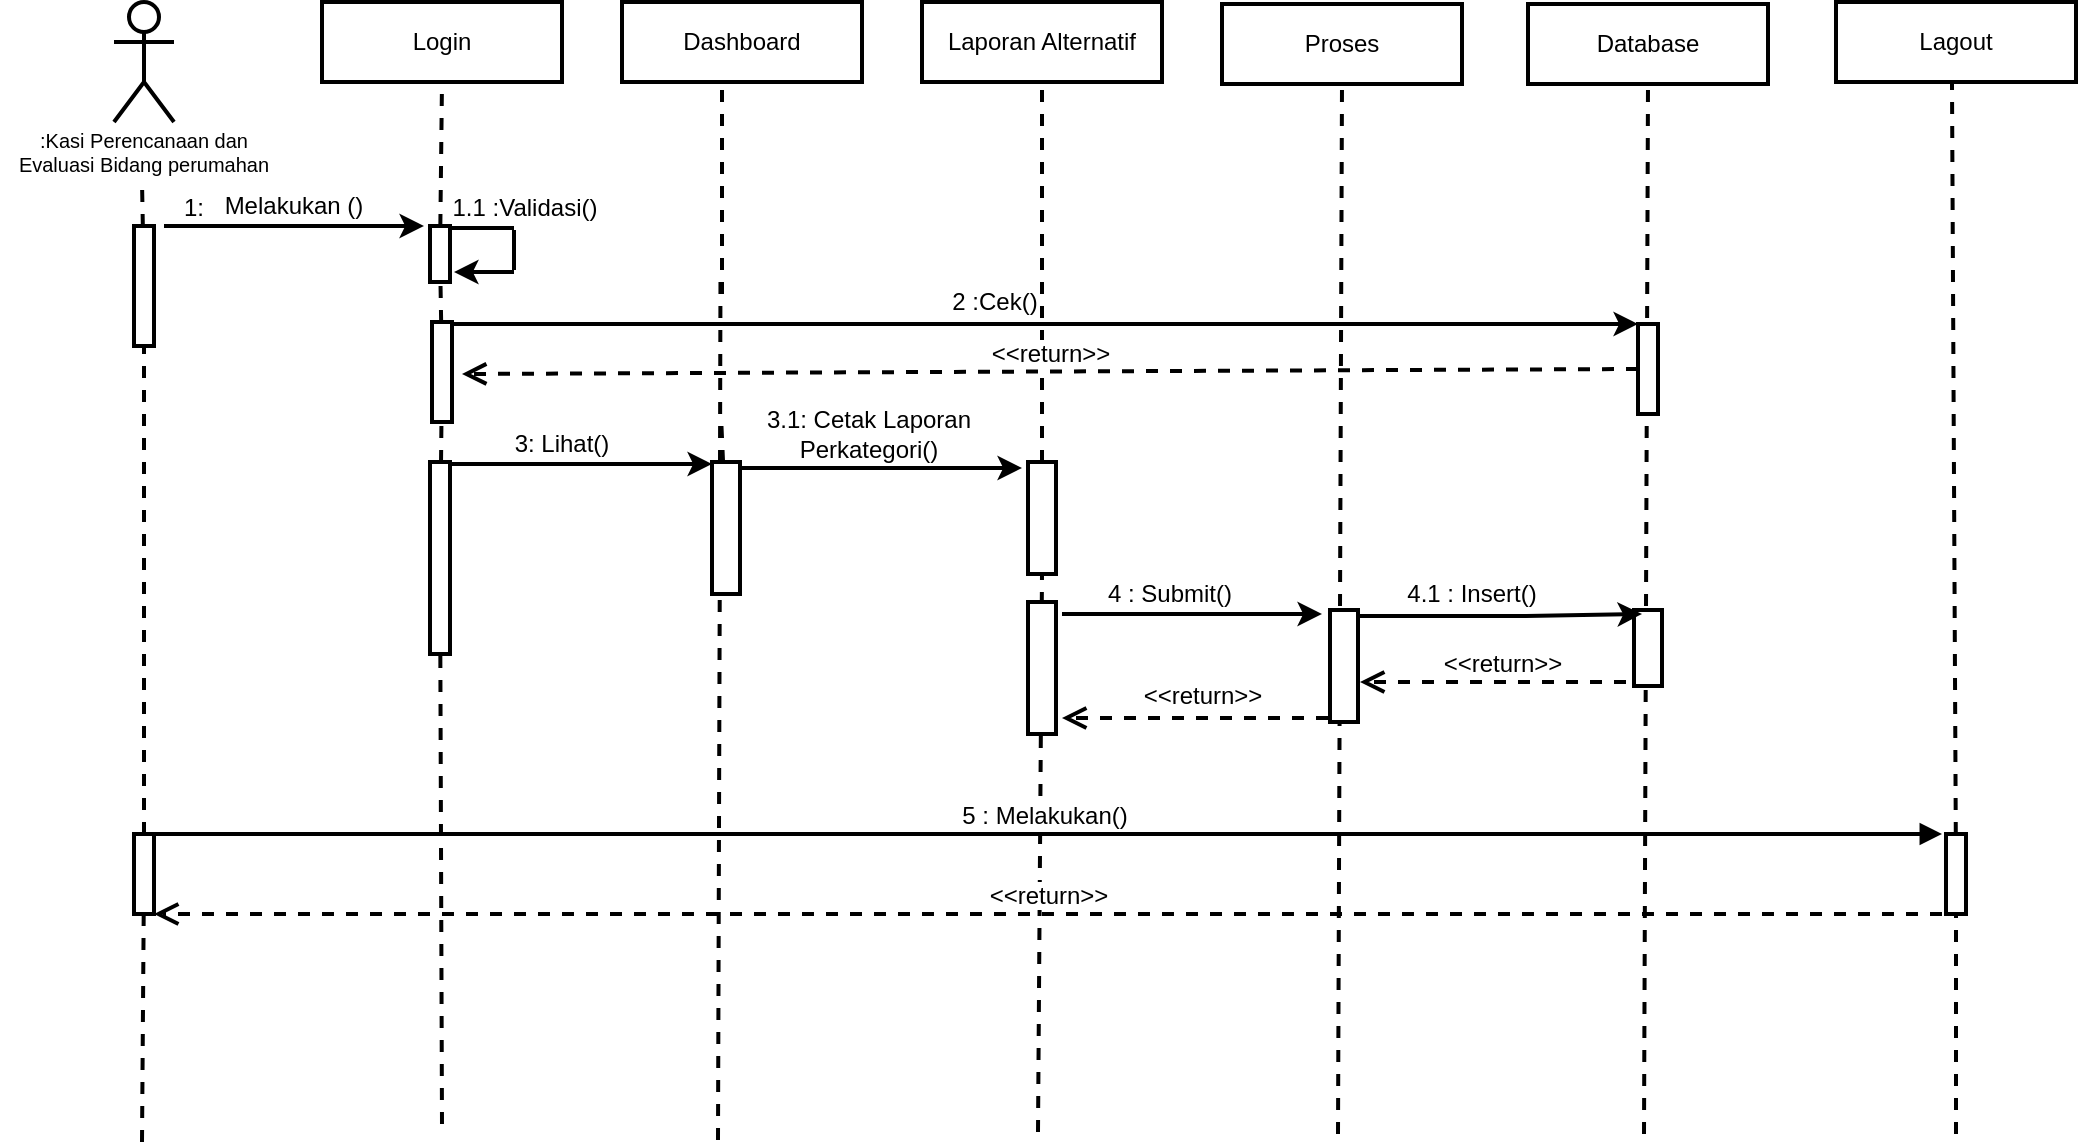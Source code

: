 <mxfile version="20.8.13" type="device"><diagram id="mwbmIbtgO72eERO2rOkA" name="Halaman-1"><mxGraphModel dx="818" dy="820" grid="1" gridSize="10" guides="1" tooltips="1" connect="1" arrows="1" fold="1" page="1" pageScale="1" pageWidth="1169" pageHeight="827" math="0" shadow="0"><root><mxCell id="0"/><mxCell id="1" parent="0"/><mxCell id="n1Wdu7RdV2D3yD4-LwiX-2" value="&lt;br&gt;&lt;br&gt;&lt;br&gt;&lt;br&gt;&lt;br&gt;" style="shape=umlActor;verticalLabelPosition=bottom;verticalAlign=top;html=1;outlineConnect=0;strokeWidth=2;" parent="1" vertex="1"><mxGeometry x="119" y="100" width="30" height="60" as="geometry"/></mxCell><mxCell id="n1Wdu7RdV2D3yD4-LwiX-3" value="Login" style="rounded=0;whiteSpace=wrap;html=1;strokeWidth=2;" parent="1" vertex="1"><mxGeometry x="223" y="100" width="120" height="40" as="geometry"/></mxCell><mxCell id="n1Wdu7RdV2D3yD4-LwiX-4" value="Dashboard" style="rounded=0;whiteSpace=wrap;html=1;strokeWidth=2;" parent="1" vertex="1"><mxGeometry x="373" y="100" width="120" height="40" as="geometry"/></mxCell><mxCell id="n1Wdu7RdV2D3yD4-LwiX-5" value="Laporan Alternatif" style="rounded=0;whiteSpace=wrap;html=1;strokeWidth=2;" parent="1" vertex="1"><mxGeometry x="523" y="100" width="120" height="40" as="geometry"/></mxCell><mxCell id="n1Wdu7RdV2D3yD4-LwiX-6" value="Lagout" style="rounded=0;whiteSpace=wrap;html=1;strokeWidth=2;" parent="1" vertex="1"><mxGeometry x="980" y="100" width="120" height="40" as="geometry"/></mxCell><mxCell id="n1Wdu7RdV2D3yD4-LwiX-7" value="" style="endArrow=none;dashed=1;html=1;rounded=0;startArrow=none;strokeWidth=2;" parent="1" source="n1Wdu7RdV2D3yD4-LwiX-8" edge="1"><mxGeometry width="50" height="50" relative="1" as="geometry"><mxPoint x="133" y="520" as="sourcePoint"/><mxPoint x="133" y="190" as="targetPoint"/></mxGeometry></mxCell><mxCell id="n1Wdu7RdV2D3yD4-LwiX-8" value="" style="rounded=0;whiteSpace=wrap;html=1;strokeWidth=2;" parent="1" vertex="1"><mxGeometry x="129" y="212" width="10" height="60" as="geometry"/></mxCell><mxCell id="n1Wdu7RdV2D3yD4-LwiX-9" value="" style="endArrow=none;dashed=1;html=1;rounded=0;strokeWidth=2;startArrow=none;" parent="1" source="n1Wdu7RdV2D3yD4-LwiX-61" target="n1Wdu7RdV2D3yD4-LwiX-8" edge="1"><mxGeometry width="50" height="50" relative="1" as="geometry"><mxPoint x="133" y="670" as="sourcePoint"/><mxPoint x="133" y="190" as="targetPoint"/></mxGeometry></mxCell><mxCell id="n1Wdu7RdV2D3yD4-LwiX-10" value="" style="endArrow=none;dashed=1;html=1;rounded=0;startArrow=none;entryX=0.5;entryY=1;entryDx=0;entryDy=0;strokeWidth=2;" parent="1" source="n1Wdu7RdV2D3yD4-LwiX-11" target="n1Wdu7RdV2D3yD4-LwiX-3" edge="1"><mxGeometry width="50" height="50" relative="1" as="geometry"><mxPoint x="281" y="520" as="sourcePoint"/><mxPoint x="281" y="190" as="targetPoint"/></mxGeometry></mxCell><mxCell id="n1Wdu7RdV2D3yD4-LwiX-11" value="" style="rounded=0;whiteSpace=wrap;html=1;strokeWidth=2;" parent="1" vertex="1"><mxGeometry x="277" y="212" width="10" height="28" as="geometry"/></mxCell><mxCell id="n1Wdu7RdV2D3yD4-LwiX-12" value="" style="endArrow=none;dashed=1;html=1;rounded=0;startArrow=none;strokeWidth=2;" parent="1" source="n1Wdu7RdV2D3yD4-LwiX-16" target="n1Wdu7RdV2D3yD4-LwiX-11" edge="1"><mxGeometry width="50" height="50" relative="1" as="geometry"><mxPoint x="281" y="520" as="sourcePoint"/><mxPoint x="281" y="190" as="targetPoint"/></mxGeometry></mxCell><mxCell id="n1Wdu7RdV2D3yD4-LwiX-13" value="" style="endArrow=classic;html=1;rounded=0;strokeWidth=2;" parent="1" edge="1"><mxGeometry width="50" height="50" relative="1" as="geometry"><mxPoint x="144" y="212" as="sourcePoint"/><mxPoint x="274" y="212" as="targetPoint"/></mxGeometry></mxCell><mxCell id="n1Wdu7RdV2D3yD4-LwiX-14" value="1:" style="text;html=1;strokeColor=none;fillColor=none;align=center;verticalAlign=middle;whiteSpace=wrap;rounded=0;strokeWidth=2;" parent="1" vertex="1"><mxGeometry x="129" y="194" width="60" height="18" as="geometry"/></mxCell><mxCell id="n1Wdu7RdV2D3yD4-LwiX-15" value="Melakukan ()" style="text;html=1;strokeColor=none;fillColor=none;align=center;verticalAlign=middle;whiteSpace=wrap;rounded=0;strokeWidth=2;" parent="1" vertex="1"><mxGeometry x="164" y="192" width="90" height="20" as="geometry"/></mxCell><mxCell id="n1Wdu7RdV2D3yD4-LwiX-16" value="" style="rounded=0;whiteSpace=wrap;html=1;strokeWidth=2;" parent="1" vertex="1"><mxGeometry x="278" y="260" width="10" height="50" as="geometry"/></mxCell><mxCell id="n1Wdu7RdV2D3yD4-LwiX-17" value="" style="endArrow=none;dashed=1;html=1;rounded=0;startArrow=none;strokeWidth=2;" parent="1" source="n1Wdu7RdV2D3yD4-LwiX-18" target="n1Wdu7RdV2D3yD4-LwiX-16" edge="1"><mxGeometry width="50" height="50" relative="1" as="geometry"><mxPoint x="281" y="520" as="sourcePoint"/><mxPoint x="281.952" y="240" as="targetPoint"/></mxGeometry></mxCell><mxCell id="n1Wdu7RdV2D3yD4-LwiX-18" value="" style="rounded=0;whiteSpace=wrap;html=1;strokeWidth=2;" parent="1" vertex="1"><mxGeometry x="277" y="330" width="10" height="96" as="geometry"/></mxCell><mxCell id="n1Wdu7RdV2D3yD4-LwiX-19" value="" style="endArrow=none;dashed=1;html=1;rounded=0;strokeWidth=2;" parent="1" target="n1Wdu7RdV2D3yD4-LwiX-18" edge="1"><mxGeometry width="50" height="50" relative="1" as="geometry"><mxPoint x="283" y="661" as="sourcePoint"/><mxPoint x="282.787" y="310" as="targetPoint"/></mxGeometry></mxCell><mxCell id="n1Wdu7RdV2D3yD4-LwiX-20" value="" style="endArrow=none;dashed=1;html=1;rounded=0;startArrow=none;entryX=0.5;entryY=1;entryDx=0;entryDy=0;strokeWidth=2;" parent="1" edge="1"><mxGeometry width="50" height="50" relative="1" as="geometry"><mxPoint x="423" y="246" as="sourcePoint"/><mxPoint x="423" y="140" as="targetPoint"/></mxGeometry></mxCell><mxCell id="n1Wdu7RdV2D3yD4-LwiX-21" value="" style="endArrow=none;dashed=1;html=1;rounded=0;startArrow=none;exitX=0.5;exitY=0;exitDx=0;exitDy=0;strokeWidth=2;" parent="1" edge="1"><mxGeometry width="50" height="50" relative="1" as="geometry"><mxPoint x="422" y="330" as="sourcePoint"/><mxPoint x="422.237" y="240" as="targetPoint"/></mxGeometry></mxCell><mxCell id="n1Wdu7RdV2D3yD4-LwiX-22" value="" style="endArrow=none;dashed=1;html=1;rounded=0;startArrow=none;strokeWidth=2;" parent="1" source="n1Wdu7RdV2D3yD4-LwiX-43" edge="1"><mxGeometry width="50" height="50" relative="1" as="geometry"><mxPoint x="423" y="386" as="sourcePoint"/><mxPoint x="422.643" y="310" as="targetPoint"/></mxGeometry></mxCell><mxCell id="n1Wdu7RdV2D3yD4-LwiX-23" value="" style="endArrow=none;dashed=1;html=1;rounded=0;strokeWidth=2;" parent="1" edge="1"><mxGeometry width="50" height="50" relative="1" as="geometry"><mxPoint x="421" y="669" as="sourcePoint"/><mxPoint x="421.92" y="380" as="targetPoint"/></mxGeometry></mxCell><mxCell id="n1Wdu7RdV2D3yD4-LwiX-24" value="" style="endArrow=classic;html=1;rounded=0;exitX=1;exitY=0;exitDx=0;exitDy=0;entryX=0;entryY=0;entryDx=0;entryDy=0;strokeWidth=2;" parent="1" target="n1Wdu7RdV2D3yD4-LwiX-39" edge="1"><mxGeometry width="50" height="50" relative="1" as="geometry"><mxPoint x="288" y="261" as="sourcePoint"/><mxPoint x="578" y="260" as="targetPoint"/></mxGeometry></mxCell><mxCell id="n1Wdu7RdV2D3yD4-LwiX-25" value="&lt;span style=&quot;&quot;&gt;1.1 :Validasi()&lt;/span&gt;" style="text;html=1;strokeColor=none;fillColor=none;align=center;verticalAlign=middle;whiteSpace=wrap;rounded=0;strokeWidth=2;" parent="1" vertex="1"><mxGeometry x="287" y="194" width="75" height="18" as="geometry"/></mxCell><mxCell id="n1Wdu7RdV2D3yD4-LwiX-26" value="" style="endArrow=none;dashed=1;html=1;rounded=0;entryX=0.5;entryY=1;entryDx=0;entryDy=0;strokeWidth=2;startArrow=none;" parent="1" source="n1Wdu7RdV2D3yD4-LwiX-44" target="n1Wdu7RdV2D3yD4-LwiX-5" edge="1"><mxGeometry width="50" height="50" relative="1" as="geometry"><mxPoint x="581" y="665" as="sourcePoint"/><mxPoint x="581.93" y="267" as="targetPoint"/></mxGeometry></mxCell><mxCell id="n1Wdu7RdV2D3yD4-LwiX-27" value="" style="endArrow=none;dashed=1;html=1;rounded=0;entryX=0.5;entryY=1;entryDx=0;entryDy=0;startArrow=none;strokeWidth=2;" parent="1" source="n1Wdu7RdV2D3yD4-LwiX-28" edge="1"><mxGeometry width="50" height="50" relative="1" as="geometry"><mxPoint x="1036" y="666" as="sourcePoint"/><mxPoint x="1038" y="141" as="targetPoint"/></mxGeometry></mxCell><mxCell id="n1Wdu7RdV2D3yD4-LwiX-28" value="" style="rounded=0;whiteSpace=wrap;html=1;strokeWidth=2;fontSize=10;" parent="1" vertex="1"><mxGeometry x="1035" y="516" width="10" height="40" as="geometry"/></mxCell><mxCell id="n1Wdu7RdV2D3yD4-LwiX-29" value="" style="endArrow=none;dashed=1;html=1;rounded=0;entryX=0.5;entryY=1;entryDx=0;entryDy=0;strokeWidth=2;" parent="1" target="n1Wdu7RdV2D3yD4-LwiX-28" edge="1"><mxGeometry width="50" height="50" relative="1" as="geometry"><mxPoint x="1040" y="666" as="sourcePoint"/><mxPoint x="1038" y="141" as="targetPoint"/></mxGeometry></mxCell><mxCell id="n1Wdu7RdV2D3yD4-LwiX-30" value=":Kasi Perencanaan dan Evaluasi Bidang perumahan" style="text;html=1;strokeColor=none;fillColor=none;align=center;verticalAlign=middle;whiteSpace=wrap;rounded=0;strokeWidth=1;fontSize=10;" parent="1" vertex="1"><mxGeometry x="62" y="170" width="144" height="10" as="geometry"/></mxCell><mxCell id="n1Wdu7RdV2D3yD4-LwiX-31" value="Proses" style="rounded=0;whiteSpace=wrap;html=1;strokeWidth=2;" parent="1" vertex="1"><mxGeometry x="673" y="101" width="120" height="40" as="geometry"/></mxCell><mxCell id="n1Wdu7RdV2D3yD4-LwiX-32" value="" style="endArrow=none;dashed=1;html=1;rounded=0;entryX=0.5;entryY=1;entryDx=0;entryDy=0;strokeWidth=2;" parent="1" target="n1Wdu7RdV2D3yD4-LwiX-31" edge="1"><mxGeometry width="50" height="50" relative="1" as="geometry"><mxPoint x="731" y="666.0" as="sourcePoint"/><mxPoint x="731.93" y="268" as="targetPoint"/></mxGeometry></mxCell><mxCell id="n1Wdu7RdV2D3yD4-LwiX-33" value="" style="endArrow=none;html=1;rounded=0;exitX=0.5;exitY=0;exitDx=0;exitDy=0;strokeWidth=2;" parent="1" edge="1"><mxGeometry width="50" height="50" relative="1" as="geometry"><mxPoint x="288" y="213" as="sourcePoint"/><mxPoint x="319" y="213" as="targetPoint"/></mxGeometry></mxCell><mxCell id="n1Wdu7RdV2D3yD4-LwiX-34" value="" style="endArrow=none;html=1;rounded=0;strokeWidth=2;" parent="1" edge="1"><mxGeometry width="50" height="50" relative="1" as="geometry"><mxPoint x="319" y="234" as="sourcePoint"/><mxPoint x="319" y="214" as="targetPoint"/></mxGeometry></mxCell><mxCell id="n1Wdu7RdV2D3yD4-LwiX-35" value="" style="endArrow=classic;html=1;rounded=0;strokeWidth=2;" parent="1" edge="1"><mxGeometry width="50" height="50" relative="1" as="geometry"><mxPoint x="319" y="235" as="sourcePoint"/><mxPoint x="289" y="235" as="targetPoint"/></mxGeometry></mxCell><mxCell id="n1Wdu7RdV2D3yD4-LwiX-36" value="Database" style="rounded=0;whiteSpace=wrap;html=1;strokeWidth=2;" parent="1" vertex="1"><mxGeometry x="826" y="101" width="120" height="40" as="geometry"/></mxCell><mxCell id="n1Wdu7RdV2D3yD4-LwiX-37" value="" style="endArrow=none;dashed=1;html=1;rounded=0;entryX=0.5;entryY=1;entryDx=0;entryDy=0;strokeWidth=2;" parent="1" target="n1Wdu7RdV2D3yD4-LwiX-36" edge="1"><mxGeometry width="50" height="50" relative="1" as="geometry"><mxPoint x="884" y="666.0" as="sourcePoint"/><mxPoint x="884.93" y="268" as="targetPoint"/></mxGeometry></mxCell><mxCell id="n1Wdu7RdV2D3yD4-LwiX-38" value="" style="rounded=0;whiteSpace=wrap;html=1;strokeWidth=2;fontSize=10;" parent="1" vertex="1"><mxGeometry x="879" y="404" width="14" height="38" as="geometry"/></mxCell><mxCell id="n1Wdu7RdV2D3yD4-LwiX-39" value="" style="rounded=0;whiteSpace=wrap;html=1;fontSize=12;strokeWidth=2;" parent="1" vertex="1"><mxGeometry x="881" y="261" width="10" height="45" as="geometry"/></mxCell><mxCell id="n1Wdu7RdV2D3yD4-LwiX-40" value="2 :Cek()" style="text;html=1;strokeColor=none;fillColor=none;align=center;verticalAlign=middle;whiteSpace=wrap;rounded=0;strokeWidth=2;" parent="1" vertex="1"><mxGeometry x="486" y="240" width="147" height="20" as="geometry"/></mxCell><mxCell id="n1Wdu7RdV2D3yD4-LwiX-41" value="&amp;lt;&amp;lt;return&amp;gt;&amp;gt;" style="html=1;verticalAlign=bottom;endArrow=open;dashed=1;endSize=8;rounded=0;fontSize=12;exitX=0;exitY=0.5;exitDx=0;exitDy=0;strokeWidth=2;" parent="1" source="n1Wdu7RdV2D3yD4-LwiX-39" edge="1"><mxGeometry relative="1" as="geometry"><mxPoint x="873" y="286" as="sourcePoint"/><mxPoint x="293" y="286" as="targetPoint"/></mxGeometry></mxCell><mxCell id="n1Wdu7RdV2D3yD4-LwiX-42" value="" style="endArrow=classic;html=1;rounded=0;strokeWidth=2;" parent="1" edge="1"><mxGeometry width="50" height="50" relative="1" as="geometry"><mxPoint x="288" y="331" as="sourcePoint"/><mxPoint x="418" y="331" as="targetPoint"/></mxGeometry></mxCell><mxCell id="n1Wdu7RdV2D3yD4-LwiX-43" value="" style="rounded=0;whiteSpace=wrap;html=1;strokeWidth=2;" parent="1" vertex="1"><mxGeometry x="418" y="330" width="14" height="66" as="geometry"/></mxCell><mxCell id="n1Wdu7RdV2D3yD4-LwiX-44" value="" style="rounded=0;whiteSpace=wrap;html=1;strokeWidth=2;fontSize=10;" parent="1" vertex="1"><mxGeometry x="576" y="330" width="14" height="56" as="geometry"/></mxCell><mxCell id="n1Wdu7RdV2D3yD4-LwiX-45" value="" style="endArrow=none;dashed=1;html=1;rounded=0;entryX=0.5;entryY=1;entryDx=0;entryDy=0;strokeWidth=2;" parent="1" target="n1Wdu7RdV2D3yD4-LwiX-44" edge="1"><mxGeometry width="50" height="50" relative="1" as="geometry"><mxPoint x="581" y="665.0" as="sourcePoint"/><mxPoint x="583" y="140" as="targetPoint"/></mxGeometry></mxCell><mxCell id="n1Wdu7RdV2D3yD4-LwiX-46" value="" style="endArrow=classic;html=1;rounded=0;strokeWidth=2;" parent="1" edge="1"><mxGeometry width="50" height="50" relative="1" as="geometry"><mxPoint x="433" y="333" as="sourcePoint"/><mxPoint x="573" y="333" as="targetPoint"/><Array as="points"><mxPoint x="528" y="333"/></Array></mxGeometry></mxCell><mxCell id="n1Wdu7RdV2D3yD4-LwiX-47" value="3: Lihat()" style="text;html=1;strokeColor=none;fillColor=none;align=center;verticalAlign=middle;whiteSpace=wrap;rounded=0;strokeWidth=2;fontSize=12;" parent="1" vertex="1"><mxGeometry x="313" y="306" width="60" height="30" as="geometry"/></mxCell><mxCell id="n1Wdu7RdV2D3yD4-LwiX-48" value="3.1: Cetak Laporan Perkategori()" style="text;html=1;strokeColor=none;fillColor=none;align=center;verticalAlign=middle;whiteSpace=wrap;rounded=0;strokeWidth=2;fontSize=12;" parent="1" vertex="1"><mxGeometry x="440" y="306" width="113" height="20" as="geometry"/></mxCell><mxCell id="n1Wdu7RdV2D3yD4-LwiX-53" value="" style="rounded=0;whiteSpace=wrap;html=1;strokeWidth=2;fontSize=10;" parent="1" vertex="1"><mxGeometry x="727" y="404" width="14" height="56" as="geometry"/></mxCell><mxCell id="n1Wdu7RdV2D3yD4-LwiX-54" value="" style="rounded=0;whiteSpace=wrap;html=1;strokeWidth=2;" parent="1" vertex="1"><mxGeometry x="576" y="400" width="14" height="66" as="geometry"/></mxCell><mxCell id="n1Wdu7RdV2D3yD4-LwiX-55" value="" style="endArrow=classic;html=1;rounded=0;strokeWidth=2;" parent="1" edge="1"><mxGeometry width="50" height="50" relative="1" as="geometry"><mxPoint x="593" y="406" as="sourcePoint"/><mxPoint x="723" y="406" as="targetPoint"/><Array as="points"><mxPoint x="676" y="406"/></Array></mxGeometry></mxCell><mxCell id="n1Wdu7RdV2D3yD4-LwiX-56" value="4 : Submit()" style="text;html=1;strokeColor=none;fillColor=none;align=center;verticalAlign=middle;whiteSpace=wrap;rounded=0;strokeWidth=2;fontSize=12;" parent="1" vertex="1"><mxGeometry x="602" y="389" width="90" height="14" as="geometry"/></mxCell><mxCell id="n1Wdu7RdV2D3yD4-LwiX-57" value="&amp;lt;&amp;lt;return&amp;gt;&amp;gt;" style="html=1;verticalAlign=bottom;endArrow=open;dashed=1;endSize=8;rounded=0;strokeWidth=2;fontSize=12;" parent="1" edge="1"><mxGeometry x="-0.053" y="-2" relative="1" as="geometry"><mxPoint x="726" y="458" as="sourcePoint"/><mxPoint x="593" y="458" as="targetPoint"/><mxPoint as="offset"/></mxGeometry></mxCell><mxCell id="n1Wdu7RdV2D3yD4-LwiX-58" value="" style="endArrow=classic;html=1;rounded=0;strokeWidth=2;entryX=0.286;entryY=0.053;entryDx=0;entryDy=0;entryPerimeter=0;" parent="1" target="n1Wdu7RdV2D3yD4-LwiX-38" edge="1"><mxGeometry width="50" height="50" relative="1" as="geometry"><mxPoint x="742" y="407" as="sourcePoint"/><mxPoint x="873" y="407" as="targetPoint"/><Array as="points"><mxPoint x="825" y="407"/></Array></mxGeometry></mxCell><mxCell id="n1Wdu7RdV2D3yD4-LwiX-59" value="4.1 : Insert()" style="text;html=1;strokeColor=none;fillColor=none;align=center;verticalAlign=middle;whiteSpace=wrap;rounded=0;strokeWidth=2;fontSize=12;" parent="1" vertex="1"><mxGeometry x="753" y="389" width="90" height="14" as="geometry"/></mxCell><mxCell id="n1Wdu7RdV2D3yD4-LwiX-60" value="&amp;lt;&amp;lt;return&amp;gt;&amp;gt;" style="html=1;verticalAlign=bottom;endArrow=open;dashed=1;endSize=8;rounded=0;strokeWidth=2;fontSize=12;" parent="1" edge="1"><mxGeometry x="-0.068" relative="1" as="geometry"><mxPoint x="875" y="440" as="sourcePoint"/><mxPoint x="742" y="440" as="targetPoint"/><mxPoint as="offset"/></mxGeometry></mxCell><mxCell id="n1Wdu7RdV2D3yD4-LwiX-61" value="" style="rounded=0;whiteSpace=wrap;html=1;strokeWidth=2;fontSize=10;" parent="1" vertex="1"><mxGeometry x="129" y="516" width="10" height="40" as="geometry"/></mxCell><mxCell id="n1Wdu7RdV2D3yD4-LwiX-62" value="" style="endArrow=none;dashed=1;html=1;rounded=0;strokeWidth=2;" parent="1" target="n1Wdu7RdV2D3yD4-LwiX-61" edge="1"><mxGeometry width="50" height="50" relative="1" as="geometry"><mxPoint x="133" y="670.0" as="sourcePoint"/><mxPoint x="133.93" y="272" as="targetPoint"/></mxGeometry></mxCell><mxCell id="n1Wdu7RdV2D3yD4-LwiX-63" value="5 : Melakukan()" style="html=1;verticalAlign=bottom;endArrow=block;rounded=0;strokeWidth=2;fontSize=12;exitX=0.5;exitY=0;exitDx=0;exitDy=0;" parent="1" source="n1Wdu7RdV2D3yD4-LwiX-61" edge="1"><mxGeometry width="80" relative="1" as="geometry"><mxPoint x="143" y="516" as="sourcePoint"/><mxPoint x="1033" y="516" as="targetPoint"/></mxGeometry></mxCell><mxCell id="n1Wdu7RdV2D3yD4-LwiX-64" value="&amp;lt;&amp;lt;return&amp;gt;&amp;gt;" style="html=1;verticalAlign=bottom;endArrow=open;dashed=1;endSize=8;rounded=0;strokeWidth=2;fontSize=12;" parent="1" edge="1"><mxGeometry relative="1" as="geometry"><mxPoint x="1033" y="556" as="sourcePoint"/><mxPoint x="139" y="556" as="targetPoint"/></mxGeometry></mxCell></root></mxGraphModel></diagram></mxfile>